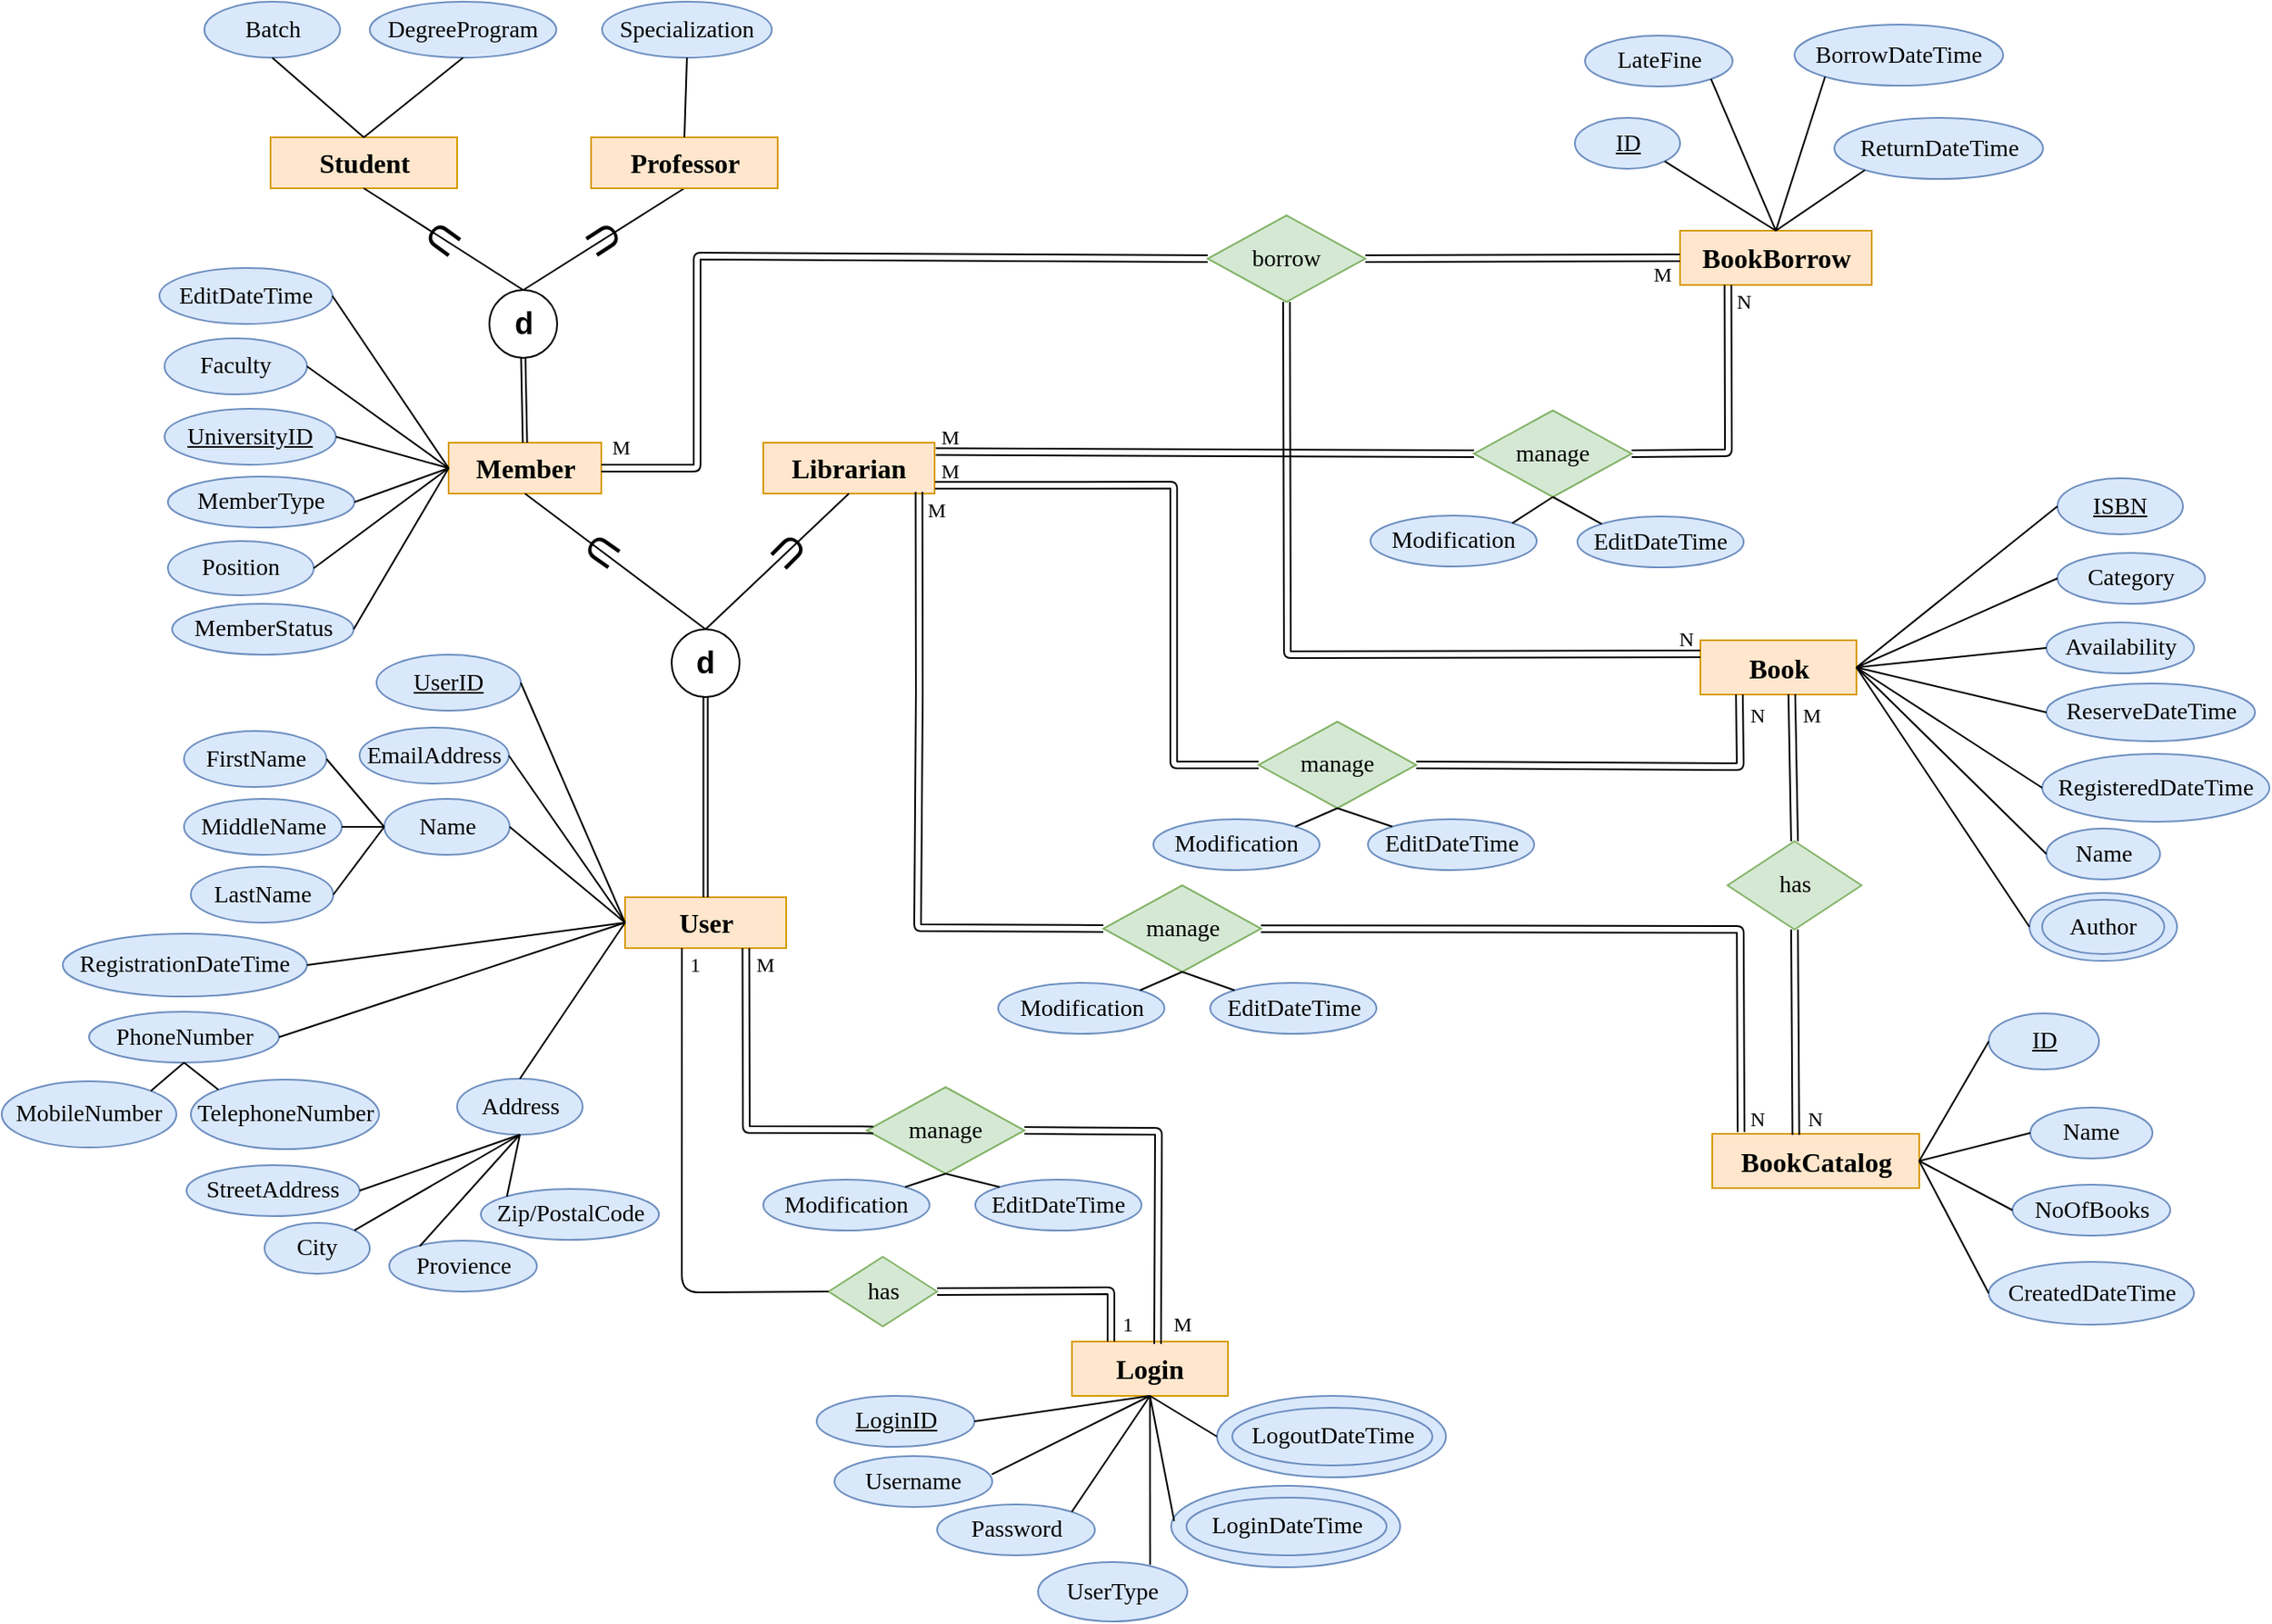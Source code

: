 <mxfile version="12.2.2" type="device" pages="1"><diagram id="SJPYlTRgL_fRr1sSaaFf" name="Page-1"><mxGraphModel dx="1860" dy="2842" grid="1" gridSize="10" guides="1" tooltips="1" connect="1" arrows="1" fold="1" page="1" pageScale="1" pageWidth="1360" pageHeight="1000" math="0" shadow="0"><root><mxCell id="0"/><mxCell id="1" parent="0"/><mxCell id="K8AXqXCCNURyoByVqQwk-1" value="User" style="rounded=0;whiteSpace=wrap;html=1;fontFamily=Times New Roman;fontSize=16;fillColor=#ffe6cc;strokeColor=#d79b00;fontStyle=1" parent="1" vertex="1"><mxGeometry x="376.5" y="-1452" width="95" height="30" as="geometry"/></mxCell><mxCell id="K8AXqXCCNURyoByVqQwk-73" value="Student" style="rounded=0;whiteSpace=wrap;html=1;fontFamily=Times New Roman;fontSize=16;fillColor=#ffe6cc;strokeColor=#d79b00;fontStyle=1" parent="1" vertex="1"><mxGeometry x="167.5" y="-1900" width="110" height="30" as="geometry"/></mxCell><mxCell id="K8AXqXCCNURyoByVqQwk-75" value="&lt;b&gt;&lt;font style=&quot;font-size: 18px&quot;&gt;d&lt;/font&gt;&lt;/b&gt;" style="ellipse;whiteSpace=wrap;html=1;aspect=fixed;" parent="1" vertex="1"><mxGeometry x="404" y="-1610" width="40" height="40" as="geometry"/></mxCell><mxCell id="K8AXqXCCNURyoByVqQwk-76" value="" style="shape=link;html=1;exitX=0.5;exitY=0;exitDx=0;exitDy=0;entryX=0.5;entryY=1;entryDx=0;entryDy=0;width=2.558;" parent="1" source="K8AXqXCCNURyoByVqQwk-1" target="K8AXqXCCNURyoByVqQwk-75" edge="1"><mxGeometry width="50" height="50" relative="1" as="geometry"><mxPoint x="414.5" y="-1497.5" as="sourcePoint"/><mxPoint x="675.5" y="-1659.5" as="targetPoint"/></mxGeometry></mxCell><mxCell id="K8AXqXCCNURyoByVqQwk-77" value="" style="endArrow=none;html=1;exitX=0.5;exitY=0;exitDx=0;exitDy=0;entryX=0.5;entryY=1;entryDx=0;entryDy=0;" parent="1" source="9V0ZGTmHOOBLSpqEcaeH-15" target="9V0ZGTmHOOBLSpqEcaeH-3" edge="1"><mxGeometry width="50" height="50" relative="1" as="geometry"><mxPoint x="555.5" y="-1609.5" as="sourcePoint"/><mxPoint x="504.5" y="-1682.5" as="targetPoint"/></mxGeometry></mxCell><mxCell id="K8AXqXCCNURyoByVqQwk-78" value="" style="endArrow=none;html=1;exitX=0.5;exitY=0;exitDx=0;exitDy=0;entryX=0.5;entryY=1;entryDx=0;entryDy=0;" parent="1" source="9V0ZGTmHOOBLSpqEcaeH-15" target="K8AXqXCCNURyoByVqQwk-73" edge="1"><mxGeometry width="50" height="50" relative="1" as="geometry"><mxPoint x="395.5" y="-1619.5" as="sourcePoint"/><mxPoint x="445.5" y="-1669.5" as="targetPoint"/></mxGeometry></mxCell><mxCell id="K8AXqXCCNURyoByVqQwk-79" value="&lt;font style=&quot;font-size: 24px&quot;&gt;U&lt;/font&gt;" style="text;html=1;strokeColor=none;fillColor=none;align=center;verticalAlign=middle;whiteSpace=wrap;rounded=0;rotation=-123;" parent="1" vertex="1"><mxGeometry x="344" y="-1850" width="40" height="20" as="geometry"/></mxCell><mxCell id="9V0ZGTmHOOBLSpqEcaeH-3" value="Professor" style="rounded=0;whiteSpace=wrap;html=1;fontFamily=Times New Roman;fontSize=16;fillColor=#ffe6cc;strokeColor=#d79b00;fontStyle=1" parent="1" vertex="1"><mxGeometry x="356.5" y="-1900" width="110" height="30" as="geometry"/></mxCell><mxCell id="9V0ZGTmHOOBLSpqEcaeH-4" value="Librarian" style="rounded=0;whiteSpace=wrap;html=1;fontFamily=Times New Roman;fontSize=16;fillColor=#ffe6cc;strokeColor=#d79b00;fontStyle=1" parent="1" vertex="1"><mxGeometry x="458" y="-1720" width="101" height="30" as="geometry"/></mxCell><mxCell id="9V0ZGTmHOOBLSpqEcaeH-7" value="" style="endArrow=none;html=1;entryX=0.5;entryY=1;entryDx=0;entryDy=0;exitX=0.5;exitY=0;exitDx=0;exitDy=0;" parent="1" source="K8AXqXCCNURyoByVqQwk-75" target="9V0ZGTmHOOBLSpqEcaeH-4" edge="1"><mxGeometry width="50" height="50" relative="1" as="geometry"><mxPoint x="439" y="-1610" as="sourcePoint"/><mxPoint x="434.0" y="-1690" as="targetPoint"/></mxGeometry></mxCell><mxCell id="9V0ZGTmHOOBLSpqEcaeH-8" value="&lt;font style=&quot;font-size: 24px&quot;&gt;U&lt;/font&gt;" style="text;html=1;strokeColor=none;fillColor=none;align=center;verticalAlign=middle;whiteSpace=wrap;rounded=0;rotation=-135;direction=south;" parent="1" vertex="1"><mxGeometry x="463" y="-1676" width="20" height="40" as="geometry"/></mxCell><mxCell id="9V0ZGTmHOOBLSpqEcaeH-9" value="Batch" style="ellipse;whiteSpace=wrap;html=1;fontFamily=Times New Roman;fontSize=14;fillColor=#dae8fc;strokeColor=#6c8ebf;" parent="1" vertex="1"><mxGeometry x="128.5" y="-1980" width="80" height="33" as="geometry"/></mxCell><mxCell id="9V0ZGTmHOOBLSpqEcaeH-10" value="DegreeProgram" style="ellipse;whiteSpace=wrap;html=1;fontFamily=Times New Roman;fontSize=14;fillColor=#dae8fc;strokeColor=#6c8ebf;" parent="1" vertex="1"><mxGeometry x="226" y="-1980" width="110" height="33" as="geometry"/></mxCell><mxCell id="9V0ZGTmHOOBLSpqEcaeH-11" value="Specialization" style="ellipse;whiteSpace=wrap;html=1;fontFamily=Times New Roman;fontSize=14;fillColor=#dae8fc;strokeColor=#6c8ebf;" parent="1" vertex="1"><mxGeometry x="363" y="-1980" width="100" height="33" as="geometry"/></mxCell><mxCell id="9V0ZGTmHOOBLSpqEcaeH-12" value="Member" style="rounded=0;whiteSpace=wrap;html=1;fontFamily=Times New Roman;fontSize=16;fillColor=#ffe6cc;strokeColor=#d79b00;fontStyle=1" parent="1" vertex="1"><mxGeometry x="272.5" y="-1720" width="90" height="30" as="geometry"/></mxCell><mxCell id="9V0ZGTmHOOBLSpqEcaeH-13" value="" style="endArrow=none;html=1;exitX=0.5;exitY=0;exitDx=0;exitDy=0;entryX=0.5;entryY=1;entryDx=0;entryDy=0;" parent="1" source="K8AXqXCCNURyoByVqQwk-75" target="9V0ZGTmHOOBLSpqEcaeH-12" edge="1"><mxGeometry width="50" height="50" relative="1" as="geometry"><mxPoint x="199.5" y="-1650" as="sourcePoint"/><mxPoint x="434" y="-1690" as="targetPoint"/></mxGeometry></mxCell><mxCell id="K8AXqXCCNURyoByVqQwk-80" value="&lt;font style=&quot;font-size: 24px&quot;&gt;U&lt;/font&gt;" style="text;html=1;strokeColor=none;fillColor=none;align=center;verticalAlign=middle;whiteSpace=wrap;rounded=0;rotation=125;" parent="1" vertex="1"><mxGeometry x="343" y="-1666" width="40" height="20" as="geometry"/></mxCell><mxCell id="9V0ZGTmHOOBLSpqEcaeH-15" value="&lt;b&gt;&lt;font style=&quot;font-size: 18px&quot;&gt;d&lt;/font&gt;&lt;/b&gt;" style="ellipse;whiteSpace=wrap;html=1;aspect=fixed;" parent="1" vertex="1"><mxGeometry x="296.5" y="-1810" width="40" height="40" as="geometry"/></mxCell><mxCell id="9V0ZGTmHOOBLSpqEcaeH-16" value="" style="shape=link;html=1;exitX=0.5;exitY=0;exitDx=0;exitDy=0;entryX=0.5;entryY=1;entryDx=0;entryDy=0;width=2.558;" parent="1" source="9V0ZGTmHOOBLSpqEcaeH-12" target="9V0ZGTmHOOBLSpqEcaeH-15" edge="1"><mxGeometry width="50" height="50" relative="1" as="geometry"><mxPoint x="179" y="-1613.5" as="sourcePoint"/><mxPoint x="430.5" y="-1775.5" as="targetPoint"/></mxGeometry></mxCell><mxCell id="9V0ZGTmHOOBLSpqEcaeH-18" value="&lt;font style=&quot;font-size: 24px&quot;&gt;U&lt;/font&gt;" style="text;html=1;strokeColor=none;fillColor=none;align=center;verticalAlign=middle;whiteSpace=wrap;rounded=0;rotation=126;" parent="1" vertex="1"><mxGeometry x="249" y="-1850" width="40" height="20" as="geometry"/></mxCell><mxCell id="9V0ZGTmHOOBLSpqEcaeH-19" value="Faculty" style="ellipse;whiteSpace=wrap;html=1;fontFamily=Times New Roman;fontSize=14;fillColor=#dae8fc;strokeColor=#6c8ebf;" parent="1" vertex="1"><mxGeometry x="105" y="-1781.5" width="84" height="33" as="geometry"/></mxCell><mxCell id="9V0ZGTmHOOBLSpqEcaeH-20" value="" style="endArrow=none;html=1;exitX=0;exitY=0.5;exitDx=0;exitDy=0;entryX=1;entryY=0.5;entryDx=0;entryDy=0;" parent="1" source="9V0ZGTmHOOBLSpqEcaeH-12" target="9V0ZGTmHOOBLSpqEcaeH-19" edge="1"><mxGeometry width="50" height="50" relative="1" as="geometry"><mxPoint x="434" y="-1600" as="sourcePoint"/><mxPoint x="326.5" y="-1670" as="targetPoint"/></mxGeometry></mxCell><mxCell id="9V0ZGTmHOOBLSpqEcaeH-22" value="&lt;u&gt;UniversityID&lt;/u&gt;" style="ellipse;whiteSpace=wrap;html=1;fontFamily=Times New Roman;fontSize=14;fillColor=#dae8fc;strokeColor=#6c8ebf;" parent="1" vertex="1"><mxGeometry x="105" y="-1740" width="101" height="33" as="geometry"/></mxCell><mxCell id="9V0ZGTmHOOBLSpqEcaeH-23" value="" style="endArrow=none;html=1;exitX=0;exitY=0.5;exitDx=0;exitDy=0;entryX=1;entryY=0.5;entryDx=0;entryDy=0;" parent="1" source="9V0ZGTmHOOBLSpqEcaeH-12" target="9V0ZGTmHOOBLSpqEcaeH-22" edge="1"><mxGeometry width="50" height="50" relative="1" as="geometry"><mxPoint x="277.0" y="-1690" as="sourcePoint"/><mxPoint x="252.0" y="-1726.5" as="targetPoint"/></mxGeometry></mxCell><mxCell id="9V0ZGTmHOOBLSpqEcaeH-24" value="Name" style="ellipse;whiteSpace=wrap;html=1;fontFamily=Times New Roman;fontSize=14;fillColor=#dae8fc;strokeColor=#6c8ebf;" parent="1" vertex="1"><mxGeometry x="234.5" y="-1510" width="74" height="33" as="geometry"/></mxCell><mxCell id="9V0ZGTmHOOBLSpqEcaeH-25" value="FirstName" style="ellipse;whiteSpace=wrap;html=1;fontFamily=Times New Roman;fontSize=14;fillColor=#dae8fc;strokeColor=#6c8ebf;" parent="1" vertex="1"><mxGeometry x="116.5" y="-1550" width="84" height="33" as="geometry"/></mxCell><mxCell id="9V0ZGTmHOOBLSpqEcaeH-26" value="MiddleName" style="ellipse;whiteSpace=wrap;html=1;fontFamily=Times New Roman;fontSize=14;fillColor=#dae8fc;strokeColor=#6c8ebf;" parent="1" vertex="1"><mxGeometry x="116.5" y="-1510" width="93" height="33" as="geometry"/></mxCell><mxCell id="9V0ZGTmHOOBLSpqEcaeH-27" value="LastName" style="ellipse;whiteSpace=wrap;html=1;fontFamily=Times New Roman;fontSize=14;fillColor=#dae8fc;strokeColor=#6c8ebf;" parent="1" vertex="1"><mxGeometry x="120.5" y="-1470" width="84" height="33" as="geometry"/></mxCell><mxCell id="9V0ZGTmHOOBLSpqEcaeH-28" value="MemberStatus" style="ellipse;whiteSpace=wrap;html=1;fontFamily=Times New Roman;fontSize=14;fillColor=#dae8fc;strokeColor=#6c8ebf;" parent="1" vertex="1"><mxGeometry x="109.5" y="-1625" width="107" height="30" as="geometry"/></mxCell><mxCell id="9V0ZGTmHOOBLSpqEcaeH-29" value="Address" style="ellipse;whiteSpace=wrap;html=1;fontFamily=Times New Roman;fontSize=14;fillColor=#dae8fc;strokeColor=#6c8ebf;" parent="1" vertex="1"><mxGeometry x="277.5" y="-1345" width="74" height="33" as="geometry"/></mxCell><mxCell id="9V0ZGTmHOOBLSpqEcaeH-32" value="StreetAddress" style="ellipse;whiteSpace=wrap;html=1;fontFamily=Times New Roman;fontSize=14;fillColor=#dae8fc;strokeColor=#6c8ebf;" parent="1" vertex="1"><mxGeometry x="118" y="-1294" width="102" height="30" as="geometry"/></mxCell><mxCell id="9V0ZGTmHOOBLSpqEcaeH-33" value="City" style="ellipse;whiteSpace=wrap;html=1;fontFamily=Times New Roman;fontSize=14;fillColor=#dae8fc;strokeColor=#6c8ebf;" parent="1" vertex="1"><mxGeometry x="164" y="-1260" width="62" height="30" as="geometry"/></mxCell><mxCell id="9V0ZGTmHOOBLSpqEcaeH-34" value="Provience" style="ellipse;whiteSpace=wrap;html=1;fontFamily=Times New Roman;fontSize=14;fillColor=#dae8fc;strokeColor=#6c8ebf;" parent="1" vertex="1"><mxGeometry x="237.5" y="-1249.5" width="87" height="30" as="geometry"/></mxCell><mxCell id="9V0ZGTmHOOBLSpqEcaeH-35" value="Zip/PostalCode" style="ellipse;whiteSpace=wrap;html=1;fontFamily=Times New Roman;fontSize=14;fillColor=#dae8fc;strokeColor=#6c8ebf;" parent="1" vertex="1"><mxGeometry x="291.5" y="-1280" width="105" height="30" as="geometry"/></mxCell><mxCell id="9V0ZGTmHOOBLSpqEcaeH-36" value="" style="endArrow=none;html=1;exitX=0.207;exitY=0.108;exitDx=0;exitDy=0;entryX=0.5;entryY=1;entryDx=0;entryDy=0;exitPerimeter=0;" parent="1" source="9V0ZGTmHOOBLSpqEcaeH-34" target="9V0ZGTmHOOBLSpqEcaeH-29" edge="1"><mxGeometry width="50" height="50" relative="1" as="geometry"><mxPoint x="239.5" y="-1516.5" as="sourcePoint"/><mxPoint x="132" y="-1586.5" as="targetPoint"/></mxGeometry></mxCell><mxCell id="9V0ZGTmHOOBLSpqEcaeH-37" value="" style="endArrow=none;html=1;exitX=0;exitY=0;exitDx=0;exitDy=0;entryX=0.5;entryY=1;entryDx=0;entryDy=0;" parent="1" source="9V0ZGTmHOOBLSpqEcaeH-35" target="9V0ZGTmHOOBLSpqEcaeH-29" edge="1"><mxGeometry width="50" height="50" relative="1" as="geometry"><mxPoint x="307.509" y="-1233.26" as="sourcePoint"/><mxPoint x="281.5" y="-1297.0" as="targetPoint"/></mxGeometry></mxCell><mxCell id="9V0ZGTmHOOBLSpqEcaeH-38" value="" style="endArrow=none;html=1;exitX=1;exitY=0;exitDx=0;exitDy=0;entryX=0.5;entryY=1;entryDx=0;entryDy=0;" parent="1" source="9V0ZGTmHOOBLSpqEcaeH-33" target="9V0ZGTmHOOBLSpqEcaeH-29" edge="1"><mxGeometry width="50" height="50" relative="1" as="geometry"><mxPoint x="333.261" y="-1271.928" as="sourcePoint"/><mxPoint x="281.5" y="-1297.0" as="targetPoint"/></mxGeometry></mxCell><mxCell id="9V0ZGTmHOOBLSpqEcaeH-39" value="" style="endArrow=none;html=1;exitX=1;exitY=0.5;exitDx=0;exitDy=0;entryX=0.5;entryY=1;entryDx=0;entryDy=0;" parent="1" source="9V0ZGTmHOOBLSpqEcaeH-32" target="9V0ZGTmHOOBLSpqEcaeH-29" edge="1"><mxGeometry width="50" height="50" relative="1" as="geometry"><mxPoint x="267.57" y="-1232.034" as="sourcePoint"/><mxPoint x="281.5" y="-1297.0" as="targetPoint"/></mxGeometry></mxCell><mxCell id="9V0ZGTmHOOBLSpqEcaeH-40" value="" style="endArrow=none;html=1;exitX=1;exitY=0.5;exitDx=0;exitDy=0;entryX=0;entryY=0.5;entryDx=0;entryDy=0;" parent="1" source="9V0ZGTmHOOBLSpqEcaeH-25" target="9V0ZGTmHOOBLSpqEcaeH-24" edge="1"><mxGeometry width="50" height="50" relative="1" as="geometry"><mxPoint x="388.46" y="-1375.488" as="sourcePoint"/><mxPoint x="436" y="-1400.5" as="targetPoint"/></mxGeometry></mxCell><mxCell id="9V0ZGTmHOOBLSpqEcaeH-41" value="" style="endArrow=none;html=1;exitX=1;exitY=0.5;exitDx=0;exitDy=0;entryX=0;entryY=0.5;entryDx=0;entryDy=0;" parent="1" source="9V0ZGTmHOOBLSpqEcaeH-26" target="9V0ZGTmHOOBLSpqEcaeH-24" edge="1"><mxGeometry width="50" height="50" relative="1" as="geometry"><mxPoint x="210.5" y="-1536.5" as="sourcePoint"/><mxPoint x="245.0" y="-1513.5" as="targetPoint"/></mxGeometry></mxCell><mxCell id="9V0ZGTmHOOBLSpqEcaeH-42" value="" style="endArrow=none;html=1;exitX=1;exitY=0.5;exitDx=0;exitDy=0;entryX=0;entryY=0.5;entryDx=0;entryDy=0;" parent="1" source="9V0ZGTmHOOBLSpqEcaeH-27" target="9V0ZGTmHOOBLSpqEcaeH-24" edge="1"><mxGeometry width="50" height="50" relative="1" as="geometry"><mxPoint x="219.5" y="-1483.5" as="sourcePoint"/><mxPoint x="245.0" y="-1513.5" as="targetPoint"/></mxGeometry></mxCell><mxCell id="9V0ZGTmHOOBLSpqEcaeH-43" value="EmailAddress" style="ellipse;whiteSpace=wrap;html=1;fontFamily=Times New Roman;fontSize=14;fillColor=#dae8fc;strokeColor=#6c8ebf;" parent="1" vertex="1"><mxGeometry x="220" y="-1552" width="88" height="33" as="geometry"/></mxCell><mxCell id="9V0ZGTmHOOBLSpqEcaeH-44" value="EditDateTime" style="ellipse;whiteSpace=wrap;html=1;fontFamily=Times New Roman;fontSize=14;fillColor=#dae8fc;strokeColor=#6c8ebf;" parent="1" vertex="1"><mxGeometry x="102" y="-1823" width="102" height="33" as="geometry"/></mxCell><mxCell id="9V0ZGTmHOOBLSpqEcaeH-45" value="MemberType" style="ellipse;whiteSpace=wrap;html=1;fontFamily=Times New Roman;fontSize=14;fillColor=#dae8fc;strokeColor=#6c8ebf;" parent="1" vertex="1"><mxGeometry x="107" y="-1700" width="110" height="30" as="geometry"/></mxCell><mxCell id="9V0ZGTmHOOBLSpqEcaeH-46" value="PhoneNumber" style="ellipse;whiteSpace=wrap;html=1;fontFamily=Times New Roman;fontSize=14;fillColor=#dae8fc;strokeColor=#6c8ebf;" parent="1" vertex="1"><mxGeometry x="60.5" y="-1384.5" width="112" height="30" as="geometry"/></mxCell><mxCell id="9V0ZGTmHOOBLSpqEcaeH-47" value="MobileNumber" style="ellipse;whiteSpace=wrap;html=1;fontFamily=Times New Roman;fontSize=14;fillColor=#dae8fc;strokeColor=#6c8ebf;" parent="1" vertex="1"><mxGeometry x="9" y="-1343.5" width="103" height="39" as="geometry"/></mxCell><mxCell id="9V0ZGTmHOOBLSpqEcaeH-48" value="TelephoneNumber" style="ellipse;whiteSpace=wrap;html=1;fontFamily=Times New Roman;fontSize=14;fillColor=#dae8fc;strokeColor=#6c8ebf;" parent="1" vertex="1"><mxGeometry x="120.5" y="-1344.5" width="111" height="41" as="geometry"/></mxCell><mxCell id="9V0ZGTmHOOBLSpqEcaeH-49" value="" style="endArrow=none;html=1;exitX=1;exitY=0;exitDx=0;exitDy=0;entryX=0.5;entryY=1;entryDx=0;entryDy=0;" parent="1" source="9V0ZGTmHOOBLSpqEcaeH-47" target="9V0ZGTmHOOBLSpqEcaeH-46" edge="1"><mxGeometry width="50" height="50" relative="1" as="geometry"><mxPoint x="116.693" y="-1335.023" as="sourcePoint"/><mxPoint x="157" y="-1354.5" as="targetPoint"/></mxGeometry></mxCell><mxCell id="9V0ZGTmHOOBLSpqEcaeH-50" value="" style="endArrow=none;html=1;exitX=0;exitY=0;exitDx=0;exitDy=0;entryX=0.5;entryY=1;entryDx=0;entryDy=0;" parent="1" source="9V0ZGTmHOOBLSpqEcaeH-48" target="9V0ZGTmHOOBLSpqEcaeH-46" edge="1"><mxGeometry width="50" height="50" relative="1" as="geometry"><mxPoint x="126.017" y="-1315.007" as="sourcePoint"/><mxPoint x="157" y="-1354.5" as="targetPoint"/></mxGeometry></mxCell><mxCell id="9V0ZGTmHOOBLSpqEcaeH-51" value="RegistrationDateTime" style="ellipse;whiteSpace=wrap;html=1;fontFamily=Times New Roman;fontSize=14;fillColor=#dae8fc;strokeColor=#6c8ebf;" parent="1" vertex="1"><mxGeometry x="45" y="-1430.5" width="144" height="37" as="geometry"/></mxCell><mxCell id="9V0ZGTmHOOBLSpqEcaeH-52" value="Position" style="ellipse;whiteSpace=wrap;html=1;fontFamily=Times New Roman;fontSize=14;fillColor=#dae8fc;strokeColor=#6c8ebf;" parent="1" vertex="1"><mxGeometry x="107" y="-1662" width="86" height="32" as="geometry"/></mxCell><mxCell id="9V0ZGTmHOOBLSpqEcaeH-55" value="&lt;u&gt;UserID&lt;/u&gt;" style="ellipse;whiteSpace=wrap;html=1;fontFamily=Times New Roman;fontSize=14;fillColor=#dae8fc;strokeColor=#6c8ebf;" parent="1" vertex="1"><mxGeometry x="230" y="-1595" width="85" height="33" as="geometry"/></mxCell><mxCell id="9V0ZGTmHOOBLSpqEcaeH-56" value="" style="endArrow=none;html=1;exitX=0;exitY=0.5;exitDx=0;exitDy=0;entryX=1;entryY=0.5;entryDx=0;entryDy=0;" parent="1" source="K8AXqXCCNURyoByVqQwk-1" target="9V0ZGTmHOOBLSpqEcaeH-55" edge="1"><mxGeometry width="50" height="50" relative="1" as="geometry"><mxPoint x="277.0" y="-1690" as="sourcePoint"/><mxPoint x="259.0" y="-1660.0" as="targetPoint"/></mxGeometry></mxCell><mxCell id="9V0ZGTmHOOBLSpqEcaeH-57" value="" style="endArrow=none;html=1;entryX=1;entryY=0.5;entryDx=0;entryDy=0;exitX=0;exitY=0.5;exitDx=0;exitDy=0;" parent="1" source="9V0ZGTmHOOBLSpqEcaeH-12" target="9V0ZGTmHOOBLSpqEcaeH-44" edge="1"><mxGeometry width="50" height="50" relative="1" as="geometry"><mxPoint x="259" y="-1690" as="sourcePoint"/><mxPoint x="199.0" y="-1755.0" as="targetPoint"/></mxGeometry></mxCell><mxCell id="9V0ZGTmHOOBLSpqEcaeH-58" value="" style="endArrow=none;html=1;entryX=1;entryY=0.5;entryDx=0;entryDy=0;exitX=0;exitY=0.5;exitDx=0;exitDy=0;" parent="1" source="9V0ZGTmHOOBLSpqEcaeH-12" target="9V0ZGTmHOOBLSpqEcaeH-45" edge="1"><mxGeometry width="50" height="50" relative="1" as="geometry"><mxPoint x="277.0" y="-1690" as="sourcePoint"/><mxPoint x="214.0" y="-1796.5" as="targetPoint"/></mxGeometry></mxCell><mxCell id="9V0ZGTmHOOBLSpqEcaeH-59" value="" style="endArrow=none;html=1;entryX=1;entryY=0.5;entryDx=0;entryDy=0;exitX=0;exitY=0.5;exitDx=0;exitDy=0;" parent="1" source="9V0ZGTmHOOBLSpqEcaeH-12" target="9V0ZGTmHOOBLSpqEcaeH-52" edge="1"><mxGeometry width="50" height="50" relative="1" as="geometry"><mxPoint x="277.0" y="-1690" as="sourcePoint"/><mxPoint x="227.0" y="-1675" as="targetPoint"/></mxGeometry></mxCell><mxCell id="9V0ZGTmHOOBLSpqEcaeH-60" value="" style="endArrow=none;html=1;entryX=1;entryY=0.5;entryDx=0;entryDy=0;exitX=0;exitY=0.5;exitDx=0;exitDy=0;" parent="1" source="9V0ZGTmHOOBLSpqEcaeH-12" target="9V0ZGTmHOOBLSpqEcaeH-28" edge="1"><mxGeometry width="50" height="50" relative="1" as="geometry"><mxPoint x="277.0" y="-1690" as="sourcePoint"/><mxPoint x="203.0" y="-1636.0" as="targetPoint"/></mxGeometry></mxCell><mxCell id="9V0ZGTmHOOBLSpqEcaeH-61" value="" style="endArrow=none;html=1;exitX=0;exitY=0.5;exitDx=0;exitDy=0;entryX=1;entryY=0.5;entryDx=0;entryDy=0;" parent="1" source="K8AXqXCCNURyoByVqQwk-1" target="9V0ZGTmHOOBLSpqEcaeH-43" edge="1"><mxGeometry width="50" height="50" relative="1" as="geometry"><mxPoint x="384" y="-1420.5" as="sourcePoint"/><mxPoint x="325.0" y="-1568.5" as="targetPoint"/><Array as="points"/></mxGeometry></mxCell><mxCell id="9V0ZGTmHOOBLSpqEcaeH-62" value="" style="endArrow=none;html=1;entryX=1;entryY=0.5;entryDx=0;entryDy=0;exitX=0;exitY=0.5;exitDx=0;exitDy=0;" parent="1" source="K8AXqXCCNURyoByVqQwk-1" target="9V0ZGTmHOOBLSpqEcaeH-24" edge="1"><mxGeometry width="50" height="50" relative="1" as="geometry"><mxPoint x="339" y="-1410" as="sourcePoint"/><mxPoint x="335.0" y="-1558.5" as="targetPoint"/></mxGeometry></mxCell><mxCell id="9V0ZGTmHOOBLSpqEcaeH-63" value="" style="endArrow=none;html=1;entryX=1;entryY=0.5;entryDx=0;entryDy=0;exitX=0;exitY=0.5;exitDx=0;exitDy=0;" parent="1" source="K8AXqXCCNURyoByVqQwk-1" target="9V0ZGTmHOOBLSpqEcaeH-46" edge="1"><mxGeometry width="50" height="50" relative="1" as="geometry"><mxPoint x="374" y="-1410.5" as="sourcePoint"/><mxPoint x="318.5" y="-1463.5" as="targetPoint"/></mxGeometry></mxCell><mxCell id="9V0ZGTmHOOBLSpqEcaeH-64" value="" style="endArrow=none;html=1;entryX=0.5;entryY=0;entryDx=0;entryDy=0;exitX=0;exitY=0.5;exitDx=0;exitDy=0;" parent="1" source="K8AXqXCCNURyoByVqQwk-1" target="9V0ZGTmHOOBLSpqEcaeH-29" edge="1"><mxGeometry width="50" height="50" relative="1" as="geometry"><mxPoint x="374" y="-1410.5" as="sourcePoint"/><mxPoint x="149.5" y="-1385.5" as="targetPoint"/></mxGeometry></mxCell><mxCell id="9V0ZGTmHOOBLSpqEcaeH-65" value="" style="endArrow=none;html=1;entryX=1;entryY=0.5;entryDx=0;entryDy=0;exitX=0;exitY=0.5;exitDx=0;exitDy=0;" parent="1" source="K8AXqXCCNURyoByVqQwk-1" target="9V0ZGTmHOOBLSpqEcaeH-51" edge="1"><mxGeometry width="50" height="50" relative="1" as="geometry"><mxPoint x="384" y="-1420.5" as="sourcePoint"/><mxPoint x="166.0" y="-1362" as="targetPoint"/></mxGeometry></mxCell><mxCell id="9V0ZGTmHOOBLSpqEcaeH-66" value="" style="endArrow=none;html=1;exitX=0.5;exitY=0;exitDx=0;exitDy=0;entryX=0.5;entryY=1;entryDx=0;entryDy=0;" parent="1" source="K8AXqXCCNURyoByVqQwk-73" target="9V0ZGTmHOOBLSpqEcaeH-10" edge="1"><mxGeometry width="50" height="50" relative="1" as="geometry"><mxPoint x="326.5" y="-1800" as="sourcePoint"/><mxPoint x="233.5" y="-1860" as="targetPoint"/></mxGeometry></mxCell><mxCell id="9V0ZGTmHOOBLSpqEcaeH-67" value="" style="endArrow=none;html=1;exitX=0.5;exitY=0;exitDx=0;exitDy=0;entryX=0.5;entryY=1;entryDx=0;entryDy=0;" parent="1" source="K8AXqXCCNURyoByVqQwk-73" target="9V0ZGTmHOOBLSpqEcaeH-9" edge="1"><mxGeometry width="50" height="50" relative="1" as="geometry"><mxPoint x="233.5" y="-1900" as="sourcePoint"/><mxPoint x="291" y="-1937" as="targetPoint"/></mxGeometry></mxCell><mxCell id="9V0ZGTmHOOBLSpqEcaeH-68" value="" style="endArrow=none;html=1;exitX=0.5;exitY=0;exitDx=0;exitDy=0;entryX=0.5;entryY=1;entryDx=0;entryDy=0;" parent="1" source="9V0ZGTmHOOBLSpqEcaeH-3" target="9V0ZGTmHOOBLSpqEcaeH-11" edge="1"><mxGeometry width="50" height="50" relative="1" as="geometry"><mxPoint x="233.5" y="-1900" as="sourcePoint"/><mxPoint x="178.5" y="-1937" as="targetPoint"/></mxGeometry></mxCell><mxCell id="9V0ZGTmHOOBLSpqEcaeH-70" value="Book" style="rounded=0;whiteSpace=wrap;html=1;fontFamily=Times New Roman;fontSize=16;fillColor=#ffe6cc;strokeColor=#d79b00;fontStyle=1" parent="1" vertex="1"><mxGeometry x="1010.5" y="-1603.5" width="92" height="32" as="geometry"/></mxCell><mxCell id="9V0ZGTmHOOBLSpqEcaeH-71" value="&lt;u&gt;ISBN&lt;/u&gt;" style="ellipse;whiteSpace=wrap;html=1;fontFamily=Times New Roman;fontSize=14;fillColor=#dae8fc;strokeColor=#6c8ebf;" parent="1" vertex="1"><mxGeometry x="1221" y="-1699" width="74" height="33" as="geometry"/></mxCell><mxCell id="9V0ZGTmHOOBLSpqEcaeH-73" value="Login" style="rounded=0;whiteSpace=wrap;html=1;fontFamily=Times New Roman;fontSize=16;fillColor=#ffe6cc;strokeColor=#d79b00;fontStyle=1" parent="1" vertex="1"><mxGeometry x="640" y="-1190" width="92" height="32" as="geometry"/></mxCell><mxCell id="9V0ZGTmHOOBLSpqEcaeH-74" value="Name" style="ellipse;whiteSpace=wrap;html=1;fontFamily=Times New Roman;fontSize=14;fillColor=#dae8fc;strokeColor=#6c8ebf;" parent="1" vertex="1"><mxGeometry x="1214.5" y="-1492.5" width="67" height="30" as="geometry"/></mxCell><mxCell id="9V0ZGTmHOOBLSpqEcaeH-75" value="ReserveDateTime" style="ellipse;whiteSpace=wrap;html=1;fontFamily=Times New Roman;fontSize=14;fillColor=#dae8fc;strokeColor=#6c8ebf;" parent="1" vertex="1"><mxGeometry x="1214.5" y="-1578" width="123" height="34" as="geometry"/></mxCell><mxCell id="9V0ZGTmHOOBLSpqEcaeH-76" value="Availability" style="ellipse;whiteSpace=wrap;html=1;fontFamily=Times New Roman;fontSize=14;fillColor=#dae8fc;strokeColor=#6c8ebf;" parent="1" vertex="1"><mxGeometry x="1214.5" y="-1614" width="87" height="30" as="geometry"/></mxCell><mxCell id="9V0ZGTmHOOBLSpqEcaeH-77" value="RegisteredDateTime" style="ellipse;whiteSpace=wrap;html=1;fontFamily=Times New Roman;fontSize=14;fillColor=#dae8fc;strokeColor=#6c8ebf;" parent="1" vertex="1"><mxGeometry x="1212" y="-1536.5" width="134" height="40" as="geometry"/></mxCell><mxCell id="9V0ZGTmHOOBLSpqEcaeH-78" value="" style="ellipse;whiteSpace=wrap;html=1;fontFamily=Times New Roman;fontSize=14;fillColor=#dae8fc;strokeColor=#6c8ebf;" parent="1" vertex="1"><mxGeometry x="1204.5" y="-1454.5" width="87" height="40" as="geometry"/></mxCell><mxCell id="9V0ZGTmHOOBLSpqEcaeH-79" value="Author" style="ellipse;whiteSpace=wrap;html=1;fontFamily=Times New Roman;fontSize=14;fillColor=#dae8fc;strokeColor=#6c8ebf;" parent="1" vertex="1"><mxGeometry x="1212" y="-1450.5" width="72" height="32" as="geometry"/></mxCell><mxCell id="9V0ZGTmHOOBLSpqEcaeH-81" value="" style="endArrow=none;html=1;exitX=1;exitY=0.5;exitDx=0;exitDy=0;entryX=0;entryY=0.5;entryDx=0;entryDy=0;" parent="1" source="9V0ZGTmHOOBLSpqEcaeH-70" target="9V0ZGTmHOOBLSpqEcaeH-75" edge="1"><mxGeometry width="50" height="50" relative="1" as="geometry"><mxPoint x="950" y="-1527" as="sourcePoint"/><mxPoint x="888.5" y="-1668.5" as="targetPoint"/></mxGeometry></mxCell><mxCell id="9V0ZGTmHOOBLSpqEcaeH-82" value="" style="endArrow=none;html=1;exitX=1;exitY=0.5;exitDx=0;exitDy=0;entryX=0;entryY=0.5;entryDx=0;entryDy=0;" parent="1" source="9V0ZGTmHOOBLSpqEcaeH-70" target="9V0ZGTmHOOBLSpqEcaeH-77" edge="1"><mxGeometry width="50" height="50" relative="1" as="geometry"><mxPoint x="1066.5" y="-1593.5" as="sourcePoint"/><mxPoint x="1014" y="-1719.5" as="targetPoint"/></mxGeometry></mxCell><mxCell id="9V0ZGTmHOOBLSpqEcaeH-84" value="" style="endArrow=none;html=1;exitX=1;exitY=0.5;exitDx=0;exitDy=0;entryX=0;entryY=0.5;entryDx=0;entryDy=0;" parent="1" source="9V0ZGTmHOOBLSpqEcaeH-70" target="9V0ZGTmHOOBLSpqEcaeH-74" edge="1"><mxGeometry width="50" height="50" relative="1" as="geometry"><mxPoint x="1066.5" y="-1593.5" as="sourcePoint"/><mxPoint x="1147.5" y="-1716.5" as="targetPoint"/></mxGeometry></mxCell><mxCell id="9V0ZGTmHOOBLSpqEcaeH-85" value="" style="endArrow=none;html=1;exitX=1;exitY=0.5;exitDx=0;exitDy=0;entryX=0;entryY=0.5;entryDx=0;entryDy=0;" parent="1" source="9V0ZGTmHOOBLSpqEcaeH-70" target="9V0ZGTmHOOBLSpqEcaeH-78" edge="1"><mxGeometry width="50" height="50" relative="1" as="geometry"><mxPoint x="1066.5" y="-1593.5" as="sourcePoint"/><mxPoint x="1166.039" y="-1675.517" as="targetPoint"/></mxGeometry></mxCell><mxCell id="9V0ZGTmHOOBLSpqEcaeH-86" value="" style="endArrow=none;html=1;exitX=1;exitY=0.5;exitDx=0;exitDy=0;entryX=0;entryY=0.5;entryDx=0;entryDy=0;" parent="1" source="9V0ZGTmHOOBLSpqEcaeH-70" target="9V0ZGTmHOOBLSpqEcaeH-71" edge="1"><mxGeometry width="50" height="50" relative="1" as="geometry"><mxPoint x="1066.5" y="-1593.5" as="sourcePoint"/><mxPoint x="1156.5" y="-1635" as="targetPoint"/></mxGeometry></mxCell><mxCell id="9V0ZGTmHOOBLSpqEcaeH-87" value="" style="endArrow=none;html=1;exitX=1;exitY=0.5;exitDx=0;exitDy=0;entryX=0;entryY=0.5;entryDx=0;entryDy=0;" parent="1" source="9V0ZGTmHOOBLSpqEcaeH-70" target="9V0ZGTmHOOBLSpqEcaeH-76" edge="1"><mxGeometry width="50" height="50" relative="1" as="geometry"><mxPoint x="1066.5" y="-1593.5" as="sourcePoint"/><mxPoint x="1003.0" y="-1690" as="targetPoint"/></mxGeometry></mxCell><mxCell id="9V0ZGTmHOOBLSpqEcaeH-88" value="BookCatalog" style="rounded=0;whiteSpace=wrap;html=1;fontFamily=Times New Roman;fontSize=16;fillColor=#ffe6cc;strokeColor=#d79b00;fontStyle=1" parent="1" vertex="1"><mxGeometry x="1017.5" y="-1312.5" width="122" height="32" as="geometry"/></mxCell><mxCell id="9V0ZGTmHOOBLSpqEcaeH-90" value="&lt;u&gt;ID&lt;/u&gt;" style="ellipse;whiteSpace=wrap;html=1;fontFamily=Times New Roman;fontSize=14;fillColor=#dae8fc;strokeColor=#6c8ebf;" parent="1" vertex="1"><mxGeometry x="1180.5" y="-1383.5" width="65" height="33" as="geometry"/></mxCell><mxCell id="9V0ZGTmHOOBLSpqEcaeH-92" value="Name" style="ellipse;whiteSpace=wrap;html=1;fontFamily=Times New Roman;fontSize=14;fillColor=#dae8fc;strokeColor=#6c8ebf;" parent="1" vertex="1"><mxGeometry x="1205" y="-1328" width="72" height="30" as="geometry"/></mxCell><mxCell id="9V0ZGTmHOOBLSpqEcaeH-93" value="NoOfBooks" style="ellipse;whiteSpace=wrap;html=1;fontFamily=Times New Roman;fontSize=14;fillColor=#dae8fc;strokeColor=#6c8ebf;" parent="1" vertex="1"><mxGeometry x="1194.5" y="-1282.5" width="93" height="30" as="geometry"/></mxCell><mxCell id="9V0ZGTmHOOBLSpqEcaeH-94" value="CreatedDateTime" style="ellipse;whiteSpace=wrap;html=1;fontFamily=Times New Roman;fontSize=14;fillColor=#dae8fc;strokeColor=#6c8ebf;" parent="1" vertex="1"><mxGeometry x="1180.5" y="-1237" width="121" height="37" as="geometry"/></mxCell><mxCell id="9V0ZGTmHOOBLSpqEcaeH-95" value="" style="endArrow=none;html=1;exitX=1;exitY=0.5;exitDx=0;exitDy=0;entryX=0;entryY=0.5;entryDx=0;entryDy=0;" parent="1" source="9V0ZGTmHOOBLSpqEcaeH-88" target="9V0ZGTmHOOBLSpqEcaeH-90" edge="1"><mxGeometry width="50" height="50" relative="1" as="geometry"><mxPoint x="887.5" y="-1657" as="sourcePoint"/><mxPoint x="968.5" y="-1780" as="targetPoint"/></mxGeometry></mxCell><mxCell id="9V0ZGTmHOOBLSpqEcaeH-96" value="" style="endArrow=none;html=1;exitX=1;exitY=0.5;exitDx=0;exitDy=0;entryX=0;entryY=0.5;entryDx=0;entryDy=0;" parent="1" source="9V0ZGTmHOOBLSpqEcaeH-88" target="9V0ZGTmHOOBLSpqEcaeH-92" edge="1"><mxGeometry width="50" height="50" relative="1" as="geometry"><mxPoint x="1149.5" y="-1286.5" as="sourcePoint"/><mxPoint x="1190.5" y="-1357.0" as="targetPoint"/></mxGeometry></mxCell><mxCell id="9V0ZGTmHOOBLSpqEcaeH-97" value="" style="endArrow=none;html=1;exitX=1;exitY=0.5;exitDx=0;exitDy=0;entryX=0;entryY=0.5;entryDx=0;entryDy=0;" parent="1" source="9V0ZGTmHOOBLSpqEcaeH-88" target="9V0ZGTmHOOBLSpqEcaeH-93" edge="1"><mxGeometry width="50" height="50" relative="1" as="geometry"><mxPoint x="1149.5" y="-1286.5" as="sourcePoint"/><mxPoint x="1215.0" y="-1303" as="targetPoint"/></mxGeometry></mxCell><mxCell id="9V0ZGTmHOOBLSpqEcaeH-98" value="" style="endArrow=none;html=1;exitX=1;exitY=0.5;exitDx=0;exitDy=0;entryX=0;entryY=0.5;entryDx=0;entryDy=0;" parent="1" source="9V0ZGTmHOOBLSpqEcaeH-88" target="9V0ZGTmHOOBLSpqEcaeH-94" edge="1"><mxGeometry width="50" height="50" relative="1" as="geometry"><mxPoint x="1149.5" y="-1286.5" as="sourcePoint"/><mxPoint x="1204.5" y="-1257.5" as="targetPoint"/></mxGeometry></mxCell><mxCell id="9V0ZGTmHOOBLSpqEcaeH-99" value="&lt;u&gt;LoginID&lt;/u&gt;" style="ellipse;whiteSpace=wrap;html=1;fontFamily=Times New Roman;fontSize=14;fillColor=#dae8fc;strokeColor=#6c8ebf;" parent="1" vertex="1"><mxGeometry x="489.5" y="-1158" width="93" height="30" as="geometry"/></mxCell><mxCell id="9V0ZGTmHOOBLSpqEcaeH-100" value="" style="endArrow=none;html=1;exitX=0.5;exitY=1;exitDx=0;exitDy=0;entryX=1;entryY=0.5;entryDx=0;entryDy=0;" parent="1" source="9V0ZGTmHOOBLSpqEcaeH-73" target="9V0ZGTmHOOBLSpqEcaeH-99" edge="1"><mxGeometry width="50" height="50" relative="1" as="geometry"><mxPoint x="719.5" y="-1181.5" as="sourcePoint"/><mxPoint x="795.0" y="-1188" as="targetPoint"/></mxGeometry></mxCell><mxCell id="9V0ZGTmHOOBLSpqEcaeH-101" value="Username" style="ellipse;whiteSpace=wrap;html=1;fontFamily=Times New Roman;fontSize=14;fillColor=#dae8fc;strokeColor=#6c8ebf;" parent="1" vertex="1"><mxGeometry x="500" y="-1122.5" width="93" height="30" as="geometry"/></mxCell><mxCell id="9V0ZGTmHOOBLSpqEcaeH-103" value="Password" style="ellipse;whiteSpace=wrap;html=1;fontFamily=Times New Roman;fontSize=14;fillColor=#dae8fc;strokeColor=#6c8ebf;" parent="1" vertex="1"><mxGeometry x="560.5" y="-1094" width="93" height="30" as="geometry"/></mxCell><mxCell id="9V0ZGTmHOOBLSpqEcaeH-104" value="UserType" style="ellipse;whiteSpace=wrap;html=1;fontFamily=Times New Roman;fontSize=14;fillColor=#dae8fc;strokeColor=#6c8ebf;" parent="1" vertex="1"><mxGeometry x="620" y="-1060" width="88" height="35" as="geometry"/></mxCell><mxCell id="9V0ZGTmHOOBLSpqEcaeH-106" value="" style="endArrow=none;html=1;exitX=0.5;exitY=1;exitDx=0;exitDy=0;entryX=0.997;entryY=0.361;entryDx=0;entryDy=0;entryPerimeter=0;" parent="1" source="9V0ZGTmHOOBLSpqEcaeH-73" target="9V0ZGTmHOOBLSpqEcaeH-101" edge="1"><mxGeometry width="50" height="50" relative="1" as="geometry"><mxPoint x="743.5" y="-1195.5" as="sourcePoint"/><mxPoint x="807.5" y="-1276.5" as="targetPoint"/></mxGeometry></mxCell><mxCell id="9V0ZGTmHOOBLSpqEcaeH-107" value="" style="endArrow=none;html=1;exitX=0.5;exitY=1;exitDx=0;exitDy=0;entryX=1;entryY=0;entryDx=0;entryDy=0;" parent="1" source="9V0ZGTmHOOBLSpqEcaeH-73" target="9V0ZGTmHOOBLSpqEcaeH-103" edge="1"><mxGeometry width="50" height="50" relative="1" as="geometry"><mxPoint x="743.5" y="-1195.5" as="sourcePoint"/><mxPoint x="807.5" y="-1236.5" as="targetPoint"/></mxGeometry></mxCell><mxCell id="9V0ZGTmHOOBLSpqEcaeH-108" value="" style="endArrow=none;html=1;exitX=0.5;exitY=1;exitDx=0;exitDy=0;entryX=0.751;entryY=0.047;entryDx=0;entryDy=0;entryPerimeter=0;" parent="1" source="9V0ZGTmHOOBLSpqEcaeH-73" target="9V0ZGTmHOOBLSpqEcaeH-104" edge="1"><mxGeometry width="50" height="50" relative="1" as="geometry"><mxPoint x="743.5" y="-1195.5" as="sourcePoint"/><mxPoint x="807.5" y="-1196.5" as="targetPoint"/></mxGeometry></mxCell><mxCell id="9V0ZGTmHOOBLSpqEcaeH-110" value="BookBorrow" style="rounded=0;whiteSpace=wrap;html=1;fontFamily=Times New Roman;fontSize=16;fillColor=#ffe6cc;strokeColor=#d79b00;fontStyle=1" parent="1" vertex="1"><mxGeometry x="998.5" y="-1845" width="113" height="32" as="geometry"/></mxCell><mxCell id="9V0ZGTmHOOBLSpqEcaeH-111" value="&lt;u&gt;ID&lt;/u&gt;" style="ellipse;whiteSpace=wrap;html=1;fontFamily=Times New Roman;fontSize=14;fillColor=#dae8fc;strokeColor=#6c8ebf;" parent="1" vertex="1"><mxGeometry x="936.5" y="-1911.5" width="62" height="30" as="geometry"/></mxCell><mxCell id="9V0ZGTmHOOBLSpqEcaeH-113" value="LateFine" style="ellipse;whiteSpace=wrap;html=1;fontFamily=Times New Roman;fontSize=14;fillColor=#dae8fc;strokeColor=#6c8ebf;" parent="1" vertex="1"><mxGeometry x="942.5" y="-1960" width="87" height="30" as="geometry"/></mxCell><mxCell id="9V0ZGTmHOOBLSpqEcaeH-114" value="BorrowDateTime" style="ellipse;whiteSpace=wrap;html=1;fontFamily=Times New Roman;fontSize=14;fillColor=#dae8fc;strokeColor=#6c8ebf;" parent="1" vertex="1"><mxGeometry x="1066" y="-1966.5" width="123" height="36" as="geometry"/></mxCell><mxCell id="9V0ZGTmHOOBLSpqEcaeH-115" value="ReturnDateTime" style="ellipse;whiteSpace=wrap;html=1;fontFamily=Times New Roman;fontSize=14;fillColor=#dae8fc;strokeColor=#6c8ebf;" parent="1" vertex="1"><mxGeometry x="1089.5" y="-1911.5" width="123" height="36" as="geometry"/></mxCell><mxCell id="9V0ZGTmHOOBLSpqEcaeH-116" value="" style="endArrow=none;html=1;exitX=0.5;exitY=0;exitDx=0;exitDy=0;entryX=0;entryY=1;entryDx=0;entryDy=0;" parent="1" source="9V0ZGTmHOOBLSpqEcaeH-110" target="9V0ZGTmHOOBLSpqEcaeH-114" edge="1"><mxGeometry width="50" height="50" relative="1" as="geometry"><mxPoint x="1462.5" y="-1787.5" as="sourcePoint"/><mxPoint x="1410" y="-1913.5" as="targetPoint"/></mxGeometry></mxCell><mxCell id="9V0ZGTmHOOBLSpqEcaeH-117" value="" style="endArrow=none;html=1;exitX=0.5;exitY=0;exitDx=0;exitDy=0;entryX=1;entryY=1;entryDx=0;entryDy=0;" parent="1" source="9V0ZGTmHOOBLSpqEcaeH-110" target="9V0ZGTmHOOBLSpqEcaeH-111" edge="1"><mxGeometry width="50" height="50" relative="1" as="geometry"><mxPoint x="1066.5" y="-1831" as="sourcePoint"/><mxPoint x="1050.028" y="-1946.784" as="targetPoint"/></mxGeometry></mxCell><mxCell id="9V0ZGTmHOOBLSpqEcaeH-118" value="" style="endArrow=none;html=1;exitX=0.5;exitY=0;exitDx=0;exitDy=0;entryX=1;entryY=1;entryDx=0;entryDy=0;" parent="1" source="9V0ZGTmHOOBLSpqEcaeH-110" target="9V0ZGTmHOOBLSpqEcaeH-113" edge="1"><mxGeometry width="50" height="50" relative="1" as="geometry"><mxPoint x="1066.5" y="-1831" as="sourcePoint"/><mxPoint x="1098.43" y="-1950.466" as="targetPoint"/></mxGeometry></mxCell><mxCell id="9V0ZGTmHOOBLSpqEcaeH-119" value="" style="endArrow=none;html=1;exitX=0.5;exitY=0;exitDx=0;exitDy=0;entryX=0;entryY=1;entryDx=0;entryDy=0;" parent="1" source="9V0ZGTmHOOBLSpqEcaeH-110" target="9V0ZGTmHOOBLSpqEcaeH-115" edge="1"><mxGeometry width="50" height="50" relative="1" as="geometry"><mxPoint x="1066.5" y="-1831" as="sourcePoint"/><mxPoint x="1126.224" y="-1900.075" as="targetPoint"/></mxGeometry></mxCell><mxCell id="9V0ZGTmHOOBLSpqEcaeH-120" value="borrow" style="rhombus;whiteSpace=wrap;html=1;fontFamily=Times New Roman;fontSize=14;fillColor=#d5e8d4;strokeColor=#82b366;" parent="1" vertex="1"><mxGeometry x="720" y="-1854" width="93" height="51" as="geometry"/></mxCell><mxCell id="9V0ZGTmHOOBLSpqEcaeH-121" value="" style="endArrow=none;html=1;entryX=0;entryY=0.5;entryDx=0;entryDy=0;exitX=1;exitY=0.5;exitDx=0;exitDy=0;shape=link;" parent="1" source="9V0ZGTmHOOBLSpqEcaeH-12" target="9V0ZGTmHOOBLSpqEcaeH-120" edge="1"><mxGeometry width="50" height="50" relative="1" as="geometry"><mxPoint x="434.0" y="-1600" as="sourcePoint"/><mxPoint x="518.5" y="-1680" as="targetPoint"/><Array as="points"><mxPoint x="419" y="-1705"/><mxPoint x="419" y="-1830"/></Array></mxGeometry></mxCell><mxCell id="9V0ZGTmHOOBLSpqEcaeH-122" value="" style="endArrow=none;html=1;entryX=0;entryY=0.5;entryDx=0;entryDy=0;exitX=1;exitY=0.5;exitDx=0;exitDy=0;shape=link;" parent="1" source="9V0ZGTmHOOBLSpqEcaeH-120" target="9V0ZGTmHOOBLSpqEcaeH-110" edge="1"><mxGeometry width="50" height="50" relative="1" as="geometry"><mxPoint x="835.5" y="-1829" as="sourcePoint"/><mxPoint x="747" y="-1809.5" as="targetPoint"/></mxGeometry></mxCell><mxCell id="9V0ZGTmHOOBLSpqEcaeH-123" value="M" style="text;html=1;resizable=0;points=[];autosize=1;align=left;verticalAlign=top;spacingTop=-4;fontFamily=Times New Roman;" parent="1" vertex="1"><mxGeometry x="367" y="-1727" width="30" height="20" as="geometry"/></mxCell><mxCell id="9V0ZGTmHOOBLSpqEcaeH-124" value="M" style="text;html=1;resizable=0;points=[];autosize=1;align=left;verticalAlign=top;spacingTop=-4;fontFamily=Times New Roman;" parent="1" vertex="1"><mxGeometry x="980.5" y="-1829" width="30" height="20" as="geometry"/></mxCell><mxCell id="9V0ZGTmHOOBLSpqEcaeH-125" value="" style="endArrow=none;html=1;entryX=0;entryY=0.25;entryDx=0;entryDy=0;exitX=0.5;exitY=1;exitDx=0;exitDy=0;shape=link;" parent="1" source="9V0ZGTmHOOBLSpqEcaeH-120" target="9V0ZGTmHOOBLSpqEcaeH-70" edge="1"><mxGeometry width="50" height="50" relative="1" as="geometry"><mxPoint x="731.5" y="-1820" as="sourcePoint"/><mxPoint x="894.5" y="-1820" as="targetPoint"/><Array as="points"><mxPoint x="767" y="-1595"/></Array></mxGeometry></mxCell><mxCell id="9V0ZGTmHOOBLSpqEcaeH-126" value="N" style="text;html=1;resizable=0;points=[];autosize=1;align=left;verticalAlign=top;spacingTop=-4;fontFamily=Times New Roman;" parent="1" vertex="1"><mxGeometry x="995.5" y="-1614" width="20" height="20" as="geometry"/></mxCell><mxCell id="9V0ZGTmHOOBLSpqEcaeH-127" value="manage" style="rhombus;whiteSpace=wrap;html=1;fontFamily=Times New Roman;fontSize=14;fillColor=#d5e8d4;strokeColor=#82b366;" parent="1" vertex="1"><mxGeometry x="877" y="-1739" width="93" height="51" as="geometry"/></mxCell><mxCell id="9V0ZGTmHOOBLSpqEcaeH-128" value="" style="endArrow=none;html=1;exitX=1.007;exitY=0.177;exitDx=0;exitDy=0;entryX=0;entryY=0.5;entryDx=0;entryDy=0;exitPerimeter=0;shape=link;" parent="1" source="9V0ZGTmHOOBLSpqEcaeH-4" target="9V0ZGTmHOOBLSpqEcaeH-127" edge="1"><mxGeometry width="50" height="50" relative="1" as="geometry"><mxPoint x="326.5" y="-1800" as="sourcePoint"/><mxPoint x="421.5" y="-1860" as="targetPoint"/></mxGeometry></mxCell><mxCell id="9V0ZGTmHOOBLSpqEcaeH-129" value="" style="endArrow=none;html=1;exitX=1;exitY=0.5;exitDx=0;exitDy=0;entryX=0.25;entryY=1;entryDx=0;entryDy=0;shape=link;" parent="1" source="9V0ZGTmHOOBLSpqEcaeH-127" target="9V0ZGTmHOOBLSpqEcaeH-110" edge="1"><mxGeometry width="50" height="50" relative="1" as="geometry"><mxPoint x="683" y="-1694" as="sourcePoint"/><mxPoint x="826" y="-1694" as="targetPoint"/><Array as="points"><mxPoint x="1027" y="-1714"/></Array></mxGeometry></mxCell><mxCell id="9V0ZGTmHOOBLSpqEcaeH-130" value="M" style="text;html=1;resizable=0;points=[];autosize=1;align=left;verticalAlign=top;spacingTop=-4;fontFamily=Times New Roman;" parent="1" vertex="1"><mxGeometry x="560.5" y="-1733.5" width="30" height="20" as="geometry"/></mxCell><mxCell id="9V0ZGTmHOOBLSpqEcaeH-131" value="N" style="text;html=1;resizable=0;points=[];autosize=1;align=left;verticalAlign=top;spacingTop=-4;fontFamily=Times New Roman;" parent="1" vertex="1"><mxGeometry x="1029.5" y="-1813" width="20" height="20" as="geometry"/></mxCell><mxCell id="9V0ZGTmHOOBLSpqEcaeH-132" value="has" style="rhombus;whiteSpace=wrap;html=1;fontFamily=Times New Roman;fontSize=14;fillColor=#d5e8d4;strokeColor=#82b366;" parent="1" vertex="1"><mxGeometry x="496.5" y="-1240" width="64" height="41" as="geometry"/></mxCell><mxCell id="9V0ZGTmHOOBLSpqEcaeH-133" value="" style="endArrow=none;html=1;entryX=0;entryY=0.5;entryDx=0;entryDy=0;exitX=0.353;exitY=1;exitDx=0;exitDy=0;exitPerimeter=0;" parent="1" source="K8AXqXCCNURyoByVqQwk-1" target="9V0ZGTmHOOBLSpqEcaeH-132" edge="1"><mxGeometry width="50" height="50" relative="1" as="geometry"><mxPoint x="400" y="-1422" as="sourcePoint"/><mxPoint x="518.5" y="-1680" as="targetPoint"/><Array as="points"><mxPoint x="410" y="-1219"/></Array></mxGeometry></mxCell><mxCell id="9V0ZGTmHOOBLSpqEcaeH-134" value="" style="endArrow=none;html=1;entryX=0.25;entryY=0;entryDx=0;entryDy=0;exitX=1;exitY=0.5;exitDx=0;exitDy=0;shape=link;" parent="1" source="9V0ZGTmHOOBLSpqEcaeH-132" target="9V0ZGTmHOOBLSpqEcaeH-73" edge="1"><mxGeometry width="50" height="50" relative="1" as="geometry"><mxPoint x="410.25" y="-1412" as="sourcePoint"/><mxPoint x="502.5" y="-1276.5" as="targetPoint"/><Array as="points"><mxPoint x="663" y="-1220"/></Array></mxGeometry></mxCell><mxCell id="9V0ZGTmHOOBLSpqEcaeH-135" value="1" style="text;html=1;resizable=0;points=[];autosize=1;align=left;verticalAlign=top;spacingTop=-4;fontFamily=Times New Roman;" parent="1" vertex="1"><mxGeometry x="413" y="-1422" width="20" height="20" as="geometry"/></mxCell><mxCell id="9V0ZGTmHOOBLSpqEcaeH-136" value="1" style="text;html=1;resizable=0;points=[];autosize=1;align=left;verticalAlign=top;spacingTop=-4;fontFamily=Times New Roman;" parent="1" vertex="1"><mxGeometry x="668" y="-1210" width="20" height="20" as="geometry"/></mxCell><mxCell id="9V0ZGTmHOOBLSpqEcaeH-138" value="manage" style="rhombus;whiteSpace=wrap;html=1;fontFamily=Times New Roman;fontSize=14;fillColor=#d5e8d4;strokeColor=#82b366;" parent="1" vertex="1"><mxGeometry x="750" y="-1555.5" width="93" height="51" as="geometry"/></mxCell><mxCell id="9V0ZGTmHOOBLSpqEcaeH-139" value="" style="endArrow=none;html=1;exitX=1.003;exitY=0.839;exitDx=0;exitDy=0;entryX=0;entryY=0.5;entryDx=0;entryDy=0;exitPerimeter=0;shape=link;" parent="1" source="9V0ZGTmHOOBLSpqEcaeH-4" target="9V0ZGTmHOOBLSpqEcaeH-138" edge="1"><mxGeometry width="50" height="50" relative="1" as="geometry"><mxPoint x="524.5" y="-1532" as="sourcePoint"/><mxPoint x="387.0" y="-1687" as="targetPoint"/><Array as="points"><mxPoint x="700" y="-1695"/><mxPoint x="700" y="-1530"/></Array></mxGeometry></mxCell><mxCell id="9V0ZGTmHOOBLSpqEcaeH-140" value="" style="endArrow=none;html=1;exitX=1;exitY=0.5;exitDx=0;exitDy=0;entryX=0.25;entryY=1;entryDx=0;entryDy=0;shape=link;" parent="1" source="9V0ZGTmHOOBLSpqEcaeH-138" target="9V0ZGTmHOOBLSpqEcaeH-70" edge="1"><mxGeometry width="50" height="50" relative="1" as="geometry"><mxPoint x="769.5" y="-1529" as="sourcePoint"/><mxPoint x="925.648" y="-1569.372" as="targetPoint"/><Array as="points"><mxPoint x="1034" y="-1529"/></Array></mxGeometry></mxCell><mxCell id="9V0ZGTmHOOBLSpqEcaeH-141" value="M" style="text;html=1;resizable=0;points=[];autosize=1;align=left;verticalAlign=top;spacingTop=-4;fontFamily=Times New Roman;" parent="1" vertex="1"><mxGeometry x="561" y="-1713.5" width="30" height="20" as="geometry"/></mxCell><mxCell id="9V0ZGTmHOOBLSpqEcaeH-142" value="N" style="text;html=1;resizable=0;points=[];autosize=1;align=left;verticalAlign=top;spacingTop=-4;fontFamily=Times New Roman;" parent="1" vertex="1"><mxGeometry x="1038" y="-1569" width="20" height="20" as="geometry"/></mxCell><mxCell id="9V0ZGTmHOOBLSpqEcaeH-143" value="EditDateTime" style="ellipse;whiteSpace=wrap;html=1;fontFamily=Times New Roman;fontSize=14;fillColor=#dae8fc;strokeColor=#6c8ebf;" parent="1" vertex="1"><mxGeometry x="814.5" y="-1498" width="98" height="30" as="geometry"/></mxCell><mxCell id="9V0ZGTmHOOBLSpqEcaeH-144" value="" style="endArrow=none;html=1;exitX=0.5;exitY=1;exitDx=0;exitDy=0;entryX=0;entryY=0;entryDx=0;entryDy=0;" parent="1" source="9V0ZGTmHOOBLSpqEcaeH-138" target="9V0ZGTmHOOBLSpqEcaeH-143" edge="1"><mxGeometry width="50" height="50" relative="1" as="geometry"><mxPoint x="910.5" y="-1503.5" as="sourcePoint"/><mxPoint x="1100.0" y="-1390.5" as="targetPoint"/></mxGeometry></mxCell><mxCell id="9V0ZGTmHOOBLSpqEcaeH-145" value="Modification" style="ellipse;whiteSpace=wrap;html=1;fontFamily=Times New Roman;fontSize=14;fillColor=#dae8fc;strokeColor=#6c8ebf;" parent="1" vertex="1"><mxGeometry x="688" y="-1498" width="98" height="30" as="geometry"/></mxCell><mxCell id="9V0ZGTmHOOBLSpqEcaeH-146" value="" style="endArrow=none;html=1;exitX=0.5;exitY=1;exitDx=0;exitDy=0;entryX=1;entryY=0;entryDx=0;entryDy=0;" parent="1" source="9V0ZGTmHOOBLSpqEcaeH-138" target="9V0ZGTmHOOBLSpqEcaeH-145" edge="1"><mxGeometry width="50" height="50" relative="1" as="geometry"><mxPoint x="806.5" y="-1494.5" as="sourcePoint"/><mxPoint x="846.19" y="-1478.557" as="targetPoint"/></mxGeometry></mxCell><mxCell id="9V0ZGTmHOOBLSpqEcaeH-147" value="EditDateTime" style="ellipse;whiteSpace=wrap;html=1;fontFamily=Times New Roman;fontSize=14;fillColor=#dae8fc;strokeColor=#6c8ebf;" parent="1" vertex="1"><mxGeometry x="938" y="-1676.5" width="98" height="30" as="geometry"/></mxCell><mxCell id="9V0ZGTmHOOBLSpqEcaeH-148" value="" style="endArrow=none;html=1;exitX=0.5;exitY=1;exitDx=0;exitDy=0;entryX=0;entryY=0;entryDx=0;entryDy=0;" parent="1" source="9V0ZGTmHOOBLSpqEcaeH-127" target="9V0ZGTmHOOBLSpqEcaeH-147" edge="1"><mxGeometry width="50" height="50" relative="1" as="geometry"><mxPoint x="921.5" y="-1683" as="sourcePoint"/><mxPoint x="1111.0" y="-1570" as="targetPoint"/></mxGeometry></mxCell><mxCell id="9V0ZGTmHOOBLSpqEcaeH-149" value="Modification" style="ellipse;whiteSpace=wrap;html=1;fontFamily=Times New Roman;fontSize=14;fillColor=#dae8fc;strokeColor=#6c8ebf;" parent="1" vertex="1"><mxGeometry x="816" y="-1677" width="98" height="30" as="geometry"/></mxCell><mxCell id="9V0ZGTmHOOBLSpqEcaeH-150" value="" style="endArrow=none;html=1;exitX=0.5;exitY=1;exitDx=0;exitDy=0;entryX=1;entryY=0;entryDx=0;entryDy=0;" parent="1" source="9V0ZGTmHOOBLSpqEcaeH-127" target="9V0ZGTmHOOBLSpqEcaeH-149" edge="1"><mxGeometry width="50" height="50" relative="1" as="geometry"><mxPoint x="921.5" y="-1683" as="sourcePoint"/><mxPoint x="896.41" y="-1672.179" as="targetPoint"/></mxGeometry></mxCell><mxCell id="9V0ZGTmHOOBLSpqEcaeH-151" value="manage" style="rhombus;whiteSpace=wrap;html=1;fontFamily=Times New Roman;fontSize=14;fillColor=#d5e8d4;strokeColor=#82b366;" parent="1" vertex="1"><mxGeometry x="658.5" y="-1459" width="93" height="51" as="geometry"/></mxCell><mxCell id="9V0ZGTmHOOBLSpqEcaeH-152" value="" style="endArrow=none;html=1;exitX=0.909;exitY=0.967;exitDx=0;exitDy=0;entryX=0;entryY=0.5;entryDx=0;entryDy=0;exitPerimeter=0;shape=link;" parent="1" source="9V0ZGTmHOOBLSpqEcaeH-4" target="9V0ZGTmHOOBLSpqEcaeH-151" edge="1"><mxGeometry width="50" height="50" relative="1" as="geometry"><mxPoint x="507.303" y="-1571.83" as="sourcePoint"/><mxPoint x="335.0" y="-1564" as="targetPoint"/><Array as="points"><mxPoint x="550" y="-1572"/><mxPoint x="549" y="-1434"/></Array></mxGeometry></mxCell><mxCell id="9V0ZGTmHOOBLSpqEcaeH-153" value="" style="endArrow=none;html=1;entryX=0.139;entryY=-0.03;entryDx=0;entryDy=0;entryPerimeter=0;shape=link;" parent="1" source="9V0ZGTmHOOBLSpqEcaeH-151" target="9V0ZGTmHOOBLSpqEcaeH-88" edge="1"><mxGeometry width="50" height="50" relative="1" as="geometry"><mxPoint x="820" y="-1433.5" as="sourcePoint"/><mxPoint x="978.648" y="-1448.372" as="targetPoint"/><Array as="points"><mxPoint x="1034" y="-1433"/></Array></mxGeometry></mxCell><mxCell id="9V0ZGTmHOOBLSpqEcaeH-154" value="EditDateTime" style="ellipse;whiteSpace=wrap;html=1;fontFamily=Times New Roman;fontSize=14;fillColor=#dae8fc;strokeColor=#6c8ebf;" parent="1" vertex="1"><mxGeometry x="721.5" y="-1401.5" width="98" height="30" as="geometry"/></mxCell><mxCell id="9V0ZGTmHOOBLSpqEcaeH-155" value="" style="endArrow=none;html=1;exitX=0.5;exitY=1;exitDx=0;exitDy=0;entryX=0;entryY=0;entryDx=0;entryDy=0;" parent="1" source="9V0ZGTmHOOBLSpqEcaeH-151" target="9V0ZGTmHOOBLSpqEcaeH-154" edge="1"><mxGeometry width="50" height="50" relative="1" as="geometry"><mxPoint x="782.5" y="-1381.5" as="sourcePoint"/><mxPoint x="894.5" y="-1295" as="targetPoint"/></mxGeometry></mxCell><mxCell id="9V0ZGTmHOOBLSpqEcaeH-156" value="Modification" style="ellipse;whiteSpace=wrap;html=1;fontFamily=Times New Roman;fontSize=14;fillColor=#dae8fc;strokeColor=#6c8ebf;" parent="1" vertex="1"><mxGeometry x="596.5" y="-1401.5" width="98" height="30" as="geometry"/></mxCell><mxCell id="9V0ZGTmHOOBLSpqEcaeH-157" value="" style="endArrow=none;html=1;exitX=0.5;exitY=1;exitDx=0;exitDy=0;entryX=1;entryY=0;entryDx=0;entryDy=0;" parent="1" source="9V0ZGTmHOOBLSpqEcaeH-151" target="9V0ZGTmHOOBLSpqEcaeH-156" edge="1"><mxGeometry width="50" height="50" relative="1" as="geometry"><mxPoint x="715" y="-1398" as="sourcePoint"/><mxPoint x="754.69" y="-1382.057" as="targetPoint"/></mxGeometry></mxCell><mxCell id="9V0ZGTmHOOBLSpqEcaeH-158" value="N" style="text;html=1;resizable=0;points=[];autosize=1;align=left;verticalAlign=top;spacingTop=-4;fontFamily=Times New Roman;" parent="1" vertex="1"><mxGeometry x="1038" y="-1331" width="20" height="20" as="geometry"/></mxCell><mxCell id="9V0ZGTmHOOBLSpqEcaeH-159" value="M" style="text;html=1;resizable=0;points=[];autosize=1;align=left;verticalAlign=top;spacingTop=-4;fontFamily=Times New Roman;" parent="1" vertex="1"><mxGeometry x="552.5" y="-1690.5" width="30" height="20" as="geometry"/></mxCell><mxCell id="9V0ZGTmHOOBLSpqEcaeH-160" value="has" style="rhombus;whiteSpace=wrap;html=1;fontFamily=Times New Roman;fontSize=14;fillColor=#d5e8d4;strokeColor=#82b366;" parent="1" vertex="1"><mxGeometry x="1026.5" y="-1485" width="79" height="52" as="geometry"/></mxCell><mxCell id="9V0ZGTmHOOBLSpqEcaeH-161" value="" style="endArrow=none;html=1;exitX=0.586;exitY=0.995;exitDx=0;exitDy=0;entryX=0.5;entryY=0;entryDx=0;entryDy=0;exitPerimeter=0;shape=link;" parent="1" source="9V0ZGTmHOOBLSpqEcaeH-70" target="9V0ZGTmHOOBLSpqEcaeH-160" edge="1"><mxGeometry width="50" height="50" relative="1" as="geometry"><mxPoint x="786" y="-1372.5" as="sourcePoint"/><mxPoint x="816.69" y="-1361.557" as="targetPoint"/></mxGeometry></mxCell><mxCell id="9V0ZGTmHOOBLSpqEcaeH-164" value="" style="endArrow=none;html=1;exitX=0.5;exitY=1;exitDx=0;exitDy=0;entryX=0.404;entryY=0.02;entryDx=0;entryDy=0;entryPerimeter=0;shape=link;" parent="1" source="9V0ZGTmHOOBLSpqEcaeH-160" target="9V0ZGTmHOOBLSpqEcaeH-88" edge="1"><mxGeometry width="50" height="50" relative="1" as="geometry"><mxPoint x="1066.5" y="-1561.5" as="sourcePoint"/><mxPoint x="1067" y="-1476" as="targetPoint"/></mxGeometry></mxCell><mxCell id="9V0ZGTmHOOBLSpqEcaeH-165" value="&lt;font face=&quot;Times New Roman&quot;&gt;N&lt;/font&gt;" style="text;html=1;resizable=0;points=[];autosize=1;align=left;verticalAlign=top;spacingTop=-4;" parent="1" vertex="1"><mxGeometry x="1071.5" y="-1331" width="20" height="20" as="geometry"/></mxCell><mxCell id="9V0ZGTmHOOBLSpqEcaeH-166" value="M" style="text;html=1;resizable=0;points=[];autosize=1;align=left;verticalAlign=top;spacingTop=-4;fontFamily=Times New Roman;" parent="1" vertex="1"><mxGeometry x="1069" y="-1569.5" width="30" height="20" as="geometry"/></mxCell><mxCell id="BWQOCQ8MHKxMuD5FaXOS-1" value="Category" style="ellipse;whiteSpace=wrap;html=1;fontFamily=Times New Roman;fontSize=14;fillColor=#dae8fc;strokeColor=#6c8ebf;" parent="1" vertex="1"><mxGeometry x="1221" y="-1655" width="87" height="30" as="geometry"/></mxCell><mxCell id="BWQOCQ8MHKxMuD5FaXOS-2" value="" style="endArrow=none;html=1;entryX=0;entryY=0.5;entryDx=0;entryDy=0;exitX=1;exitY=0.5;exitDx=0;exitDy=0;" parent="1" source="9V0ZGTmHOOBLSpqEcaeH-70" target="BWQOCQ8MHKxMuD5FaXOS-1" edge="1"><mxGeometry width="50" height="50" relative="1" as="geometry"><mxPoint x="1104" y="-1589" as="sourcePoint"/><mxPoint x="1231" y="-1672.5" as="targetPoint"/></mxGeometry></mxCell><mxCell id="qvI9cEzDlKwwhAMuRT9n-3" value="" style="ellipse;whiteSpace=wrap;html=1;fontFamily=Times New Roman;fontSize=14;fillColor=#dae8fc;strokeColor=#6c8ebf;" parent="1" vertex="1"><mxGeometry x="698.5" y="-1105" width="135" height="48" as="geometry"/></mxCell><mxCell id="qvI9cEzDlKwwhAMuRT9n-4" value="LoginDateTime" style="ellipse;whiteSpace=wrap;html=1;fontFamily=Times New Roman;fontSize=14;fillColor=#dae8fc;strokeColor=#6c8ebf;" parent="1" vertex="1"><mxGeometry x="707.5" y="-1098" width="118" height="34" as="geometry"/></mxCell><mxCell id="qvI9cEzDlKwwhAMuRT9n-5" value="" style="ellipse;whiteSpace=wrap;html=1;fontFamily=Times New Roman;fontSize=14;fillColor=#dae8fc;strokeColor=#6c8ebf;" parent="1" vertex="1"><mxGeometry x="725.5" y="-1158" width="135" height="48" as="geometry"/></mxCell><mxCell id="qvI9cEzDlKwwhAMuRT9n-6" value="LogoutDateTime" style="ellipse;whiteSpace=wrap;html=1;fontFamily=Times New Roman;fontSize=14;fillColor=#dae8fc;strokeColor=#6c8ebf;" parent="1" vertex="1"><mxGeometry x="734.5" y="-1151" width="118" height="34" as="geometry"/></mxCell><mxCell id="qvI9cEzDlKwwhAMuRT9n-7" value="" style="endArrow=none;html=1;exitX=0.5;exitY=1;exitDx=0;exitDy=0;entryX=0;entryY=0.5;entryDx=0;entryDy=0;" parent="1" source="9V0ZGTmHOOBLSpqEcaeH-73" target="qvI9cEzDlKwwhAMuRT9n-5" edge="1"><mxGeometry width="50" height="50" relative="1" as="geometry"><mxPoint x="800" y="-1130" as="sourcePoint"/><mxPoint x="850" y="-1180" as="targetPoint"/></mxGeometry></mxCell><mxCell id="qvI9cEzDlKwwhAMuRT9n-8" value="" style="endArrow=none;html=1;exitX=0.5;exitY=1;exitDx=0;exitDy=0;entryX=0.013;entryY=0.434;entryDx=0;entryDy=0;entryPerimeter=0;" parent="1" source="9V0ZGTmHOOBLSpqEcaeH-73" target="qvI9cEzDlKwwhAMuRT9n-3" edge="1"><mxGeometry width="50" height="50" relative="1" as="geometry"><mxPoint x="770" y="-1210" as="sourcePoint"/><mxPoint x="820" y="-1260" as="targetPoint"/></mxGeometry></mxCell><mxCell id="qvI9cEzDlKwwhAMuRT9n-9" value="manage" style="rhombus;whiteSpace=wrap;html=1;fontFamily=Times New Roman;fontSize=14;fillColor=#d5e8d4;strokeColor=#82b366;" parent="1" vertex="1"><mxGeometry x="519" y="-1340" width="93" height="51" as="geometry"/></mxCell><mxCell id="qvI9cEzDlKwwhAMuRT9n-10" value="EditDateTime" style="ellipse;whiteSpace=wrap;html=1;fontFamily=Times New Roman;fontSize=14;fillColor=#dae8fc;strokeColor=#6c8ebf;" parent="1" vertex="1"><mxGeometry x="583" y="-1285.5" width="98" height="30" as="geometry"/></mxCell><mxCell id="qvI9cEzDlKwwhAMuRT9n-11" value="" style="endArrow=none;html=1;exitX=0.5;exitY=1;exitDx=0;exitDy=0;entryX=0;entryY=0;entryDx=0;entryDy=0;" parent="1" source="qvI9cEzDlKwwhAMuRT9n-9" target="qvI9cEzDlKwwhAMuRT9n-10" edge="1"><mxGeometry width="50" height="50" relative="1" as="geometry"><mxPoint x="644" y="-1265.5" as="sourcePoint"/><mxPoint x="756.0" y="-1179" as="targetPoint"/></mxGeometry></mxCell><mxCell id="qvI9cEzDlKwwhAMuRT9n-12" value="Modification" style="ellipse;whiteSpace=wrap;html=1;fontFamily=Times New Roman;fontSize=14;fillColor=#dae8fc;strokeColor=#6c8ebf;" parent="1" vertex="1"><mxGeometry x="458" y="-1285.5" width="98" height="30" as="geometry"/></mxCell><mxCell id="qvI9cEzDlKwwhAMuRT9n-13" value="" style="endArrow=none;html=1;exitX=0.5;exitY=1;exitDx=0;exitDy=0;entryX=1;entryY=0;entryDx=0;entryDy=0;" parent="1" source="qvI9cEzDlKwwhAMuRT9n-9" target="qvI9cEzDlKwwhAMuRT9n-12" edge="1"><mxGeometry width="50" height="50" relative="1" as="geometry"><mxPoint x="576.5" y="-1282" as="sourcePoint"/><mxPoint x="616.19" y="-1266.057" as="targetPoint"/></mxGeometry></mxCell><mxCell id="qvI9cEzDlKwwhAMuRT9n-15" value="" style="endArrow=none;html=1;shape=link;exitX=0.75;exitY=1;exitDx=0;exitDy=0;entryX=0.041;entryY=0.494;entryDx=0;entryDy=0;entryPerimeter=0;" parent="1" source="K8AXqXCCNURyoByVqQwk-1" target="qvI9cEzDlKwwhAMuRT9n-9" edge="1"><mxGeometry width="50" height="50" relative="1" as="geometry"><mxPoint x="510" y="-1500" as="sourcePoint"/><mxPoint x="490" y="-1340" as="targetPoint"/><Array as="points"><mxPoint x="448" y="-1315"/></Array></mxGeometry></mxCell><mxCell id="qvI9cEzDlKwwhAMuRT9n-16" value="M" style="text;html=1;resizable=0;points=[];autosize=1;align=left;verticalAlign=top;spacingTop=-4;fontFamily=Times New Roman;" parent="1" vertex="1"><mxGeometry x="451.5" y="-1422.5" width="30" height="20" as="geometry"/></mxCell><mxCell id="qvI9cEzDlKwwhAMuRT9n-17" value="" style="endArrow=none;html=1;entryX=0.549;entryY=0.043;entryDx=0;entryDy=0;exitX=1;exitY=0.5;exitDx=0;exitDy=0;shape=link;entryPerimeter=0;" parent="1" source="qvI9cEzDlKwwhAMuRT9n-9" target="9V0ZGTmHOOBLSpqEcaeH-73" edge="1"><mxGeometry width="50" height="50" relative="1" as="geometry"><mxPoint x="570.5" y="-1209.5" as="sourcePoint"/><mxPoint x="673" y="-1180" as="targetPoint"/><Array as="points"><mxPoint x="691" y="-1314"/></Array></mxGeometry></mxCell><mxCell id="qvI9cEzDlKwwhAMuRT9n-19" value="M" style="text;html=1;resizable=0;points=[];autosize=1;align=left;verticalAlign=top;spacingTop=-4;fontFamily=Times New Roman;" parent="1" vertex="1"><mxGeometry x="698" y="-1210" width="30" height="20" as="geometry"/></mxCell></root></mxGraphModel></diagram></mxfile>